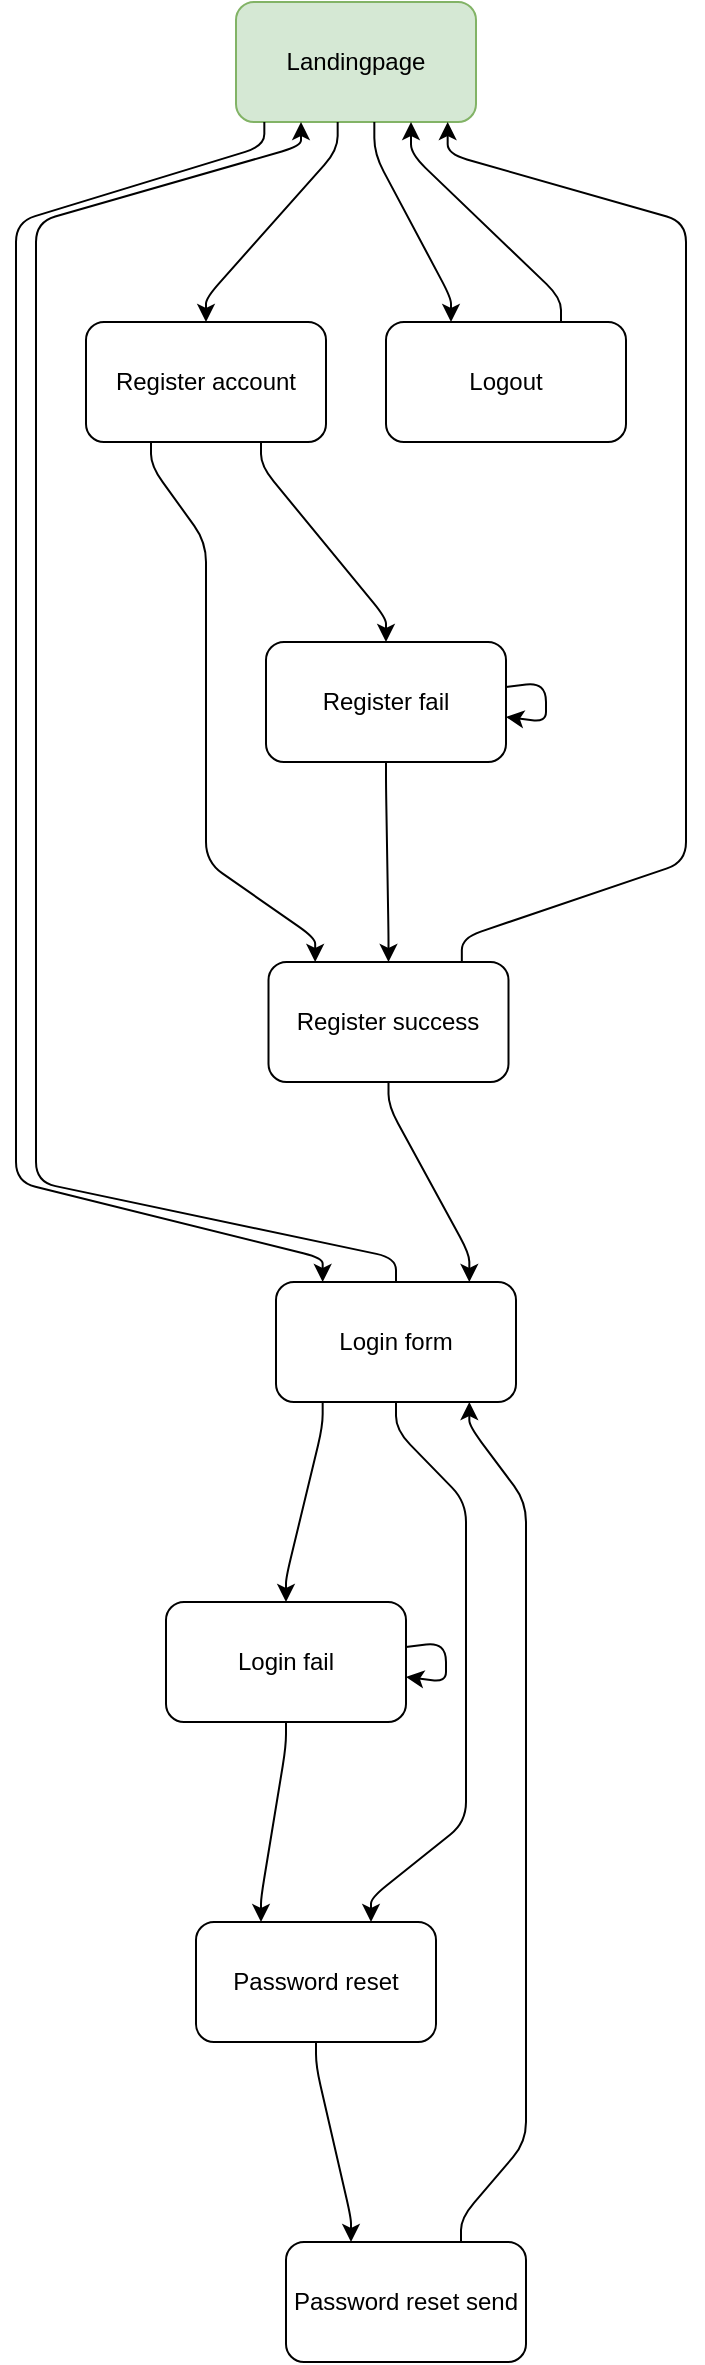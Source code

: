 <mxfile version="13.7.9" type="device"><diagram name="Account" id="74e2e168-ea6b-b213-b513-2b3c1d86103e"><mxGraphModel dx="2186" dy="966" grid="1" gridSize="10" guides="1" tooltips="1" connect="1" arrows="1" fold="1" page="1" pageScale="1" pageWidth="1100" pageHeight="850" background="#ffffff" math="0" shadow="0"><root><mxCell id="0"/><mxCell id="1" parent="0"/><mxCell id="7zLibKHGJIaFvuIBqLsy-1" value="Landingpage" style="rounded=1;whiteSpace=wrap;html=1;fillColor=#d5e8d4;strokeColor=#82b366;" parent="1" vertex="1"><mxGeometry x="115" width="120" height="60" as="geometry"/></mxCell><mxCell id="7zLibKHGJIaFvuIBqLsy-2" value="Register account" style="rounded=1;whiteSpace=wrap;html=1;" parent="1" vertex="1"><mxGeometry x="40" y="160" width="120" height="60" as="geometry"/></mxCell><mxCell id="7zLibKHGJIaFvuIBqLsy-3" value="Login form" style="rounded=1;whiteSpace=wrap;html=1;" parent="1" vertex="1"><mxGeometry x="135" y="640" width="120" height="60" as="geometry"/></mxCell><mxCell id="7zLibKHGJIaFvuIBqLsy-4" value="" style="endArrow=classic;html=1;noEdgeStyle=1;orthogonal=1;" parent="1" source="7zLibKHGJIaFvuIBqLsy-1" target="7zLibKHGJIaFvuIBqLsy-3" edge="1"><mxGeometry width="50" height="50" relative="1" as="geometry"><mxPoint x="520" y="520" as="sourcePoint"/><mxPoint x="570" y="470" as="targetPoint"/><Array as="points"><mxPoint x="129.167" y="72"/><mxPoint x="5" y="110"/><mxPoint x="5" y="270"/><mxPoint x="5" y="270"/><mxPoint x="5" y="430"/><mxPoint x="5" y="430"/><mxPoint x="5" y="590"/><mxPoint x="158.333" y="628"/></Array></mxGeometry></mxCell><mxCell id="7zLibKHGJIaFvuIBqLsy-5" value="" style="endArrow=classic;html=1;noEdgeStyle=1;orthogonal=1;" parent="1" source="7zLibKHGJIaFvuIBqLsy-1" target="7zLibKHGJIaFvuIBqLsy-2" edge="1"><mxGeometry width="50" height="50" relative="1" as="geometry"><mxPoint x="520" y="520" as="sourcePoint"/><mxPoint x="570" y="470" as="targetPoint"/><Array as="points"><mxPoint x="165.833" y="74"/><mxPoint x="100" y="148"/></Array></mxGeometry></mxCell><mxCell id="7zLibKHGJIaFvuIBqLsy-6" value="Register success" style="rounded=1;whiteSpace=wrap;html=1;" parent="1" vertex="1"><mxGeometry x="131.25" y="480" width="120" height="60" as="geometry"/></mxCell><mxCell id="7zLibKHGJIaFvuIBqLsy-7" value="Register fail" style="rounded=1;whiteSpace=wrap;html=1;" parent="1" vertex="1"><mxGeometry x="130" y="320" width="120" height="60" as="geometry"/></mxCell><mxCell id="7zLibKHGJIaFvuIBqLsy-8" value="" style="endArrow=classic;html=1;noEdgeStyle=1;orthogonal=1;" parent="1" source="7zLibKHGJIaFvuIBqLsy-2" target="7zLibKHGJIaFvuIBqLsy-6" edge="1"><mxGeometry width="50" height="50" relative="1" as="geometry"><mxPoint x="520" y="510" as="sourcePoint"/><mxPoint x="570" y="460" as="targetPoint"/><Array as="points"><mxPoint x="72.5" y="232"/><mxPoint x="100" y="270"/><mxPoint x="100" y="430"/><mxPoint x="154.583" y="468"/></Array></mxGeometry></mxCell><mxCell id="7zLibKHGJIaFvuIBqLsy-9" value="" style="endArrow=classic;html=1;noEdgeStyle=1;orthogonal=1;" parent="1" source="7zLibKHGJIaFvuIBqLsy-2" target="7zLibKHGJIaFvuIBqLsy-7" edge="1"><mxGeometry width="50" height="50" relative="1" as="geometry"><mxPoint x="520" y="510" as="sourcePoint"/><mxPoint x="570" y="460" as="targetPoint"/><Array as="points"><mxPoint x="127.5" y="232"/><mxPoint x="190" y="308"/></Array></mxGeometry></mxCell><mxCell id="7zLibKHGJIaFvuIBqLsy-10" value="" style="endArrow=classic;html=1;noEdgeStyle=1;orthogonal=1;" parent="1" source="7zLibKHGJIaFvuIBqLsy-6" target="7zLibKHGJIaFvuIBqLsy-3" edge="1"><mxGeometry width="50" height="50" relative="1" as="geometry"><mxPoint x="520" y="510" as="sourcePoint"/><mxPoint x="570" y="460" as="targetPoint"/><Array as="points"><mxPoint x="191.25" y="552"/><mxPoint x="231.667" y="626"/></Array></mxGeometry></mxCell><mxCell id="7zLibKHGJIaFvuIBqLsy-11" value="" style="endArrow=classic;html=1;" parent="1" source="7zLibKHGJIaFvuIBqLsy-7" target="7zLibKHGJIaFvuIBqLsy-7" edge="1"><mxGeometry width="50" height="50" relative="1" as="geometry"><mxPoint x="520" y="510" as="sourcePoint"/><mxPoint x="570" y="460" as="targetPoint"/></mxGeometry></mxCell><mxCell id="7zLibKHGJIaFvuIBqLsy-12" value="" style="endArrow=classic;html=1;noEdgeStyle=1;orthogonal=1;" parent="1" source="7zLibKHGJIaFvuIBqLsy-7" target="7zLibKHGJIaFvuIBqLsy-6" edge="1"><mxGeometry width="50" height="50" relative="1" as="geometry"><mxPoint x="520" y="510" as="sourcePoint"/><mxPoint x="570" y="460" as="targetPoint"/><Array as="points"><mxPoint x="190" y="392"/><mxPoint x="191.25" y="466"/></Array></mxGeometry></mxCell><mxCell id="7zLibKHGJIaFvuIBqLsy-13" value="Login fail" style="rounded=1;whiteSpace=wrap;html=1;" parent="1" vertex="1"><mxGeometry x="80" y="800" width="120" height="60" as="geometry"/></mxCell><mxCell id="7zLibKHGJIaFvuIBqLsy-16" value="" style="endArrow=classic;html=1;noEdgeStyle=1;orthogonal=1;" parent="1" source="7zLibKHGJIaFvuIBqLsy-3" target="7zLibKHGJIaFvuIBqLsy-13" edge="1"><mxGeometry width="50" height="50" relative="1" as="geometry"><mxPoint x="520" y="520" as="sourcePoint"/><mxPoint x="570" y="470" as="targetPoint"/><Array as="points"><mxPoint x="158.333" y="712"/><mxPoint x="140" y="788"/></Array></mxGeometry></mxCell><mxCell id="7zLibKHGJIaFvuIBqLsy-17" value="Password reset" style="rounded=1;whiteSpace=wrap;html=1;" parent="1" vertex="1"><mxGeometry x="95" y="960" width="120" height="60" as="geometry"/></mxCell><mxCell id="7zLibKHGJIaFvuIBqLsy-18" value="" style="endArrow=classic;html=1;noEdgeStyle=1;orthogonal=1;" parent="1" source="7zLibKHGJIaFvuIBqLsy-3" target="7zLibKHGJIaFvuIBqLsy-17" edge="1"><mxGeometry width="50" height="50" relative="1" as="geometry"><mxPoint x="520" y="520" as="sourcePoint"/><mxPoint x="570" y="470" as="targetPoint"/><Array as="points"><mxPoint x="195" y="714"/><mxPoint x="230" y="750"/><mxPoint x="230" y="910"/><mxPoint x="182.5" y="948"/></Array></mxGeometry></mxCell><mxCell id="7zLibKHGJIaFvuIBqLsy-19" value="" style="endArrow=classic;html=1;noEdgeStyle=1;orthogonal=1;" parent="1" source="7zLibKHGJIaFvuIBqLsy-13" target="7zLibKHGJIaFvuIBqLsy-17" edge="1"><mxGeometry width="50" height="50" relative="1" as="geometry"><mxPoint x="520" y="520" as="sourcePoint"/><mxPoint x="570" y="470" as="targetPoint"/><Array as="points"><mxPoint x="140" y="872"/><mxPoint x="127.5" y="948"/></Array></mxGeometry></mxCell><mxCell id="7zLibKHGJIaFvuIBqLsy-21" value="" style="endArrow=classic;html=1;" parent="1" source="7zLibKHGJIaFvuIBqLsy-13" target="7zLibKHGJIaFvuIBqLsy-13" edge="1"><mxGeometry width="50" height="50" relative="1" as="geometry"><mxPoint x="520" y="620" as="sourcePoint"/><mxPoint x="570" y="570" as="targetPoint"/></mxGeometry></mxCell><mxCell id="WqmcXYHRnJX2Z2G-FUTX-1" value="" style="endArrow=classic;html=1;noEdgeStyle=1;orthogonal=1;" edge="1" parent="1" source="7zLibKHGJIaFvuIBqLsy-6" target="7zLibKHGJIaFvuIBqLsy-1"><mxGeometry width="50" height="50" relative="1" as="geometry"><mxPoint x="520" y="520" as="sourcePoint"/><mxPoint x="570" y="470" as="targetPoint"/><Array as="points"><mxPoint x="227.917" y="468"/><mxPoint x="340" y="430"/><mxPoint x="340" y="270"/><mxPoint x="340" y="270"/><mxPoint x="340" y="110"/><mxPoint x="220.833" y="76"/></Array></mxGeometry></mxCell><mxCell id="WqmcXYHRnJX2Z2G-FUTX-3" value="Password reset send" style="rounded=1;whiteSpace=wrap;html=1;" vertex="1" parent="1"><mxGeometry x="140" y="1120" width="120" height="60" as="geometry"/></mxCell><mxCell id="WqmcXYHRnJX2Z2G-FUTX-4" value="" style="endArrow=classic;html=1;noEdgeStyle=1;orthogonal=1;" edge="1" parent="1" source="7zLibKHGJIaFvuIBqLsy-17" target="WqmcXYHRnJX2Z2G-FUTX-3"><mxGeometry width="50" height="50" relative="1" as="geometry"><mxPoint x="210" y="720" as="sourcePoint"/><mxPoint x="260" y="670" as="targetPoint"/><Array as="points"><mxPoint x="155" y="1032"/><mxPoint x="172.5" y="1108"/></Array></mxGeometry></mxCell><mxCell id="WqmcXYHRnJX2Z2G-FUTX-5" value="" style="endArrow=classic;html=1;noEdgeStyle=1;orthogonal=1;" edge="1" parent="1" source="WqmcXYHRnJX2Z2G-FUTX-3" target="7zLibKHGJIaFvuIBqLsy-3"><mxGeometry width="50" height="50" relative="1" as="geometry"><mxPoint x="210" y="720" as="sourcePoint"/><mxPoint x="260" y="670" as="targetPoint"/><Array as="points"><mxPoint x="227.5" y="1108"/><mxPoint x="260" y="1070"/><mxPoint x="260" y="910"/><mxPoint x="260" y="910"/><mxPoint x="260" y="750"/><mxPoint x="231.667" y="712"/></Array></mxGeometry></mxCell><mxCell id="WqmcXYHRnJX2Z2G-FUTX-6" value="Logout" style="rounded=1;whiteSpace=wrap;html=1;" vertex="1" parent="1"><mxGeometry x="190" y="160" width="120" height="60" as="geometry"/></mxCell><mxCell id="WqmcXYHRnJX2Z2G-FUTX-7" value="" style="endArrow=classic;html=1;noEdgeStyle=1;orthogonal=1;" edge="1" parent="1" source="7zLibKHGJIaFvuIBqLsy-1" target="WqmcXYHRnJX2Z2G-FUTX-6"><mxGeometry width="50" height="50" relative="1" as="geometry"><mxPoint x="210" y="420" as="sourcePoint"/><mxPoint x="260" y="370" as="targetPoint"/><Array as="points"><mxPoint x="184.167" y="76"/><mxPoint x="222.5" y="148"/></Array></mxGeometry></mxCell><mxCell id="WqmcXYHRnJX2Z2G-FUTX-8" value="" style="endArrow=classic;html=1;noEdgeStyle=1;orthogonal=1;" edge="1" parent="1" source="WqmcXYHRnJX2Z2G-FUTX-6" target="7zLibKHGJIaFvuIBqLsy-1"><mxGeometry width="50" height="50" relative="1" as="geometry"><mxPoint x="210" y="420" as="sourcePoint"/><mxPoint x="260" y="370" as="targetPoint"/><Array as="points"><mxPoint x="277.5" y="148"/><mxPoint x="202.5" y="76"/></Array></mxGeometry></mxCell><mxCell id="WqmcXYHRnJX2Z2G-FUTX-9" value="" style="endArrow=classic;html=1;noEdgeStyle=1;orthogonal=1;" edge="1" parent="1" source="7zLibKHGJIaFvuIBqLsy-3" target="7zLibKHGJIaFvuIBqLsy-1"><mxGeometry width="50" height="50" relative="1" as="geometry"><mxPoint x="210" y="720" as="sourcePoint"/><mxPoint x="460" y="320" as="targetPoint"/><Array as="points"><mxPoint x="195" y="628"/><mxPoint x="15" y="590"/><mxPoint x="15" y="430"/><mxPoint x="15" y="430"/><mxPoint x="15" y="270"/><mxPoint x="15" y="270"/><mxPoint x="15" y="110"/><mxPoint x="147.5" y="72"/></Array></mxGeometry></mxCell></root></mxGraphModel></diagram></mxfile>